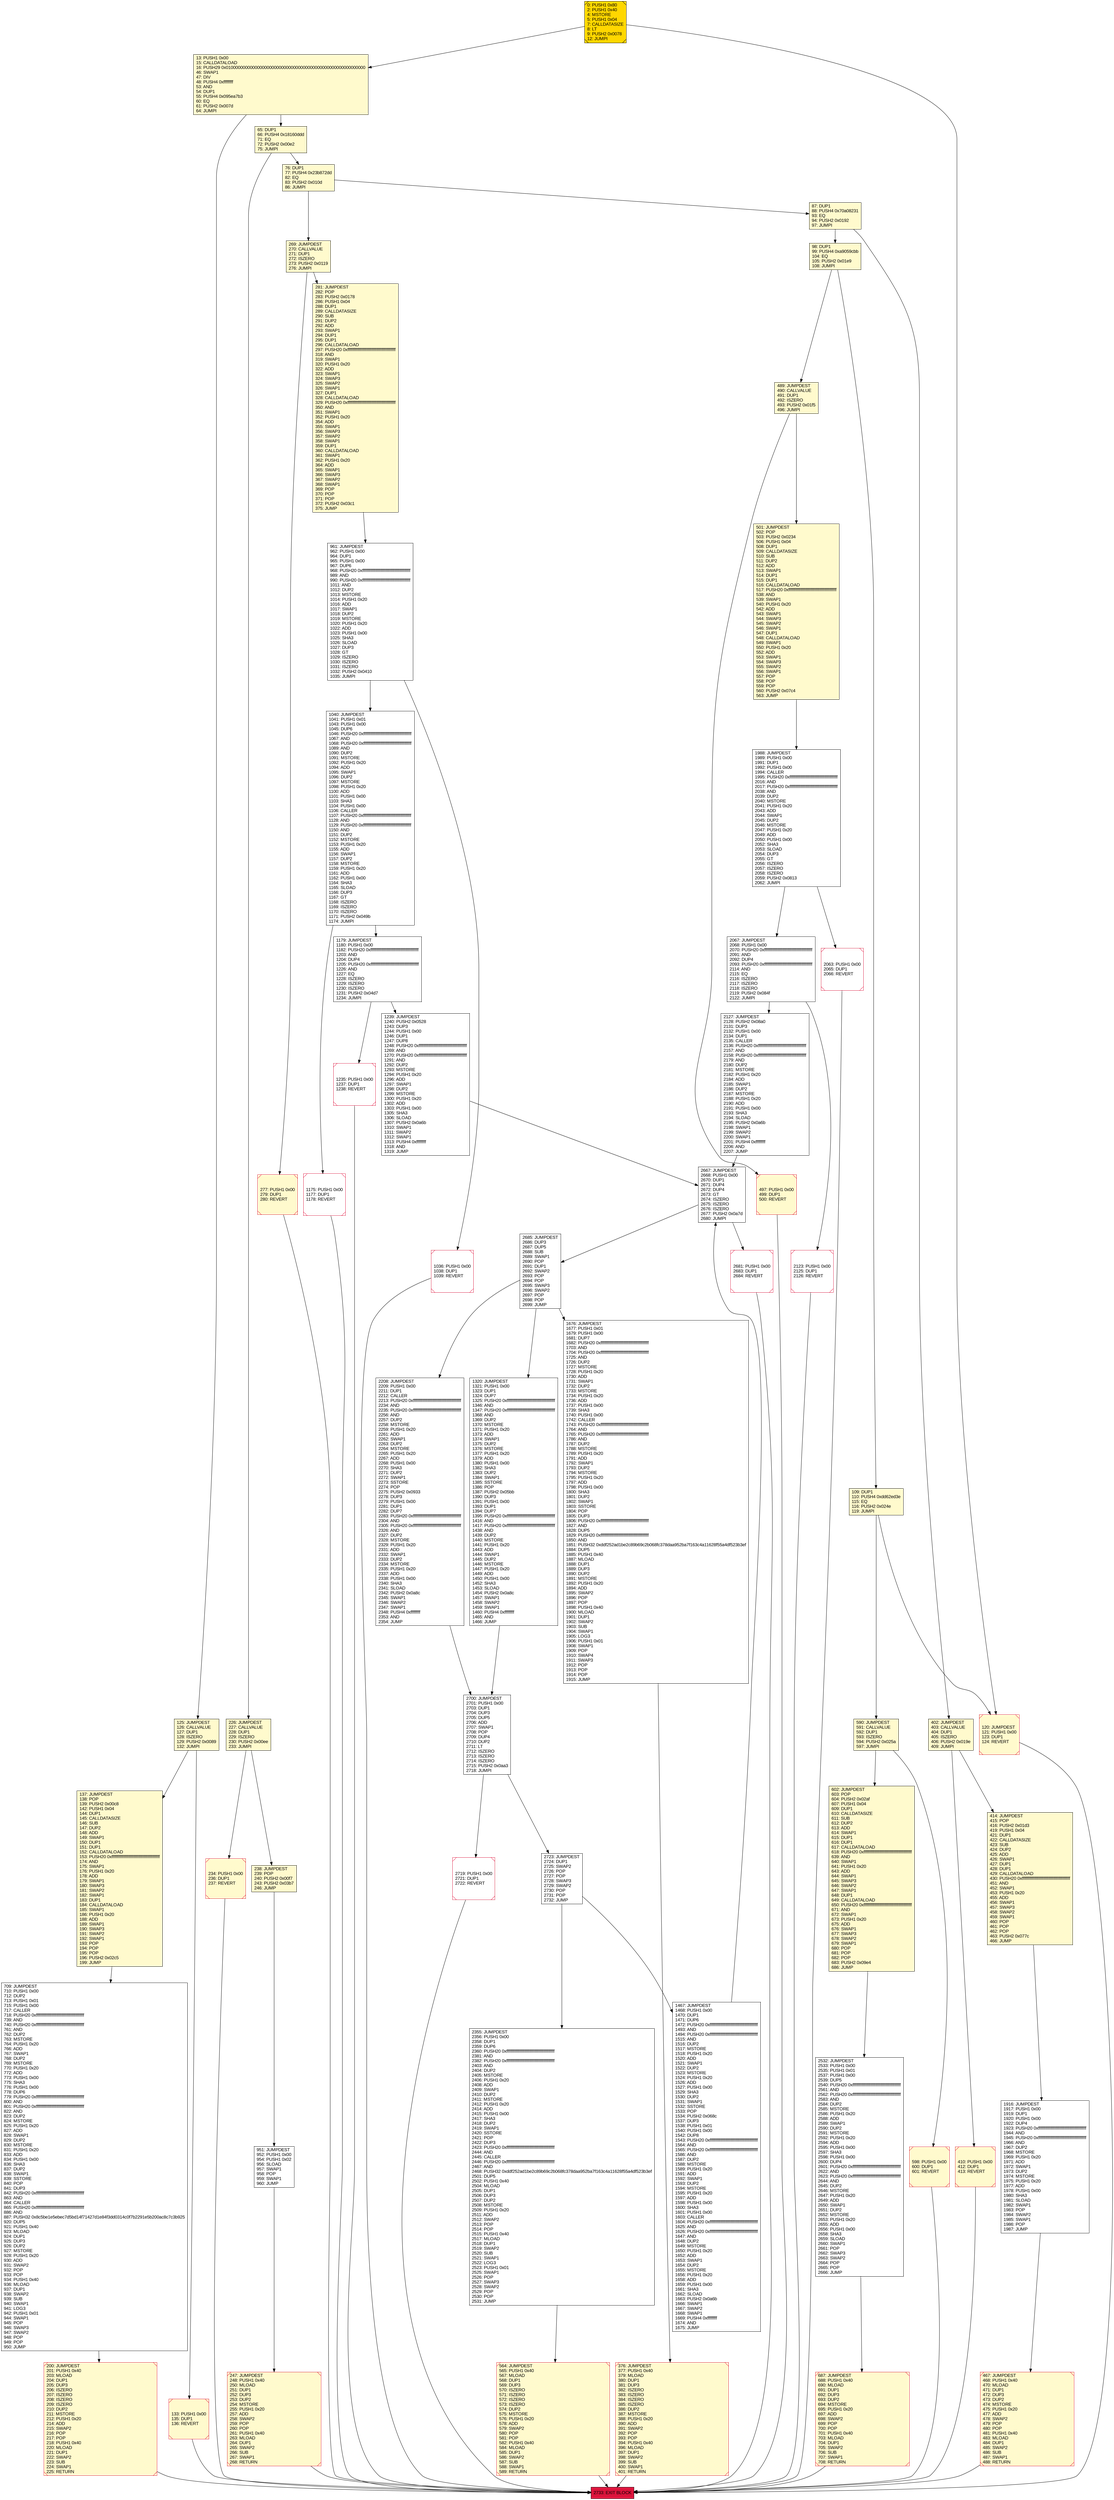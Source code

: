 digraph G {
bgcolor=transparent rankdir=UD;
node [shape=box style=filled color=black fillcolor=white fontname=arial fontcolor=black];
564 [label="564: JUMPDEST\l565: PUSH1 0x40\l567: MLOAD\l568: DUP1\l569: DUP3\l570: ISZERO\l571: ISZERO\l572: ISZERO\l573: ISZERO\l574: DUP2\l575: MSTORE\l576: PUSH1 0x20\l578: ADD\l579: SWAP2\l580: POP\l581: POP\l582: PUSH1 0x40\l584: MLOAD\l585: DUP1\l586: SWAP2\l587: SUB\l588: SWAP1\l589: RETURN\l" fillcolor=lemonchiffon shape=Msquare color=crimson ];
1320 [label="1320: JUMPDEST\l1321: PUSH1 0x00\l1323: DUP1\l1324: DUP7\l1325: PUSH20 0xffffffffffffffffffffffffffffffffffffffff\l1346: AND\l1347: PUSH20 0xffffffffffffffffffffffffffffffffffffffff\l1368: AND\l1369: DUP2\l1370: MSTORE\l1371: PUSH1 0x20\l1373: ADD\l1374: SWAP1\l1375: DUP2\l1376: MSTORE\l1377: PUSH1 0x20\l1379: ADD\l1380: PUSH1 0x00\l1382: SHA3\l1383: DUP2\l1384: SWAP1\l1385: SSTORE\l1386: POP\l1387: PUSH2 0x05bb\l1390: DUP3\l1391: PUSH1 0x00\l1393: DUP1\l1394: DUP7\l1395: PUSH20 0xffffffffffffffffffffffffffffffffffffffff\l1416: AND\l1417: PUSH20 0xffffffffffffffffffffffffffffffffffffffff\l1438: AND\l1439: DUP2\l1440: MSTORE\l1441: PUSH1 0x20\l1443: ADD\l1444: SWAP1\l1445: DUP2\l1446: MSTORE\l1447: PUSH1 0x20\l1449: ADD\l1450: PUSH1 0x00\l1452: SHA3\l1453: SLOAD\l1454: PUSH2 0x0a8c\l1457: SWAP1\l1458: SWAP2\l1459: SWAP1\l1460: PUSH4 0xffffffff\l1465: AND\l1466: JUMP\l" ];
238 [label="238: JUMPDEST\l239: POP\l240: PUSH2 0x00f7\l243: PUSH2 0x03b7\l246: JUMP\l" fillcolor=lemonchiffon ];
1040 [label="1040: JUMPDEST\l1041: PUSH1 0x01\l1043: PUSH1 0x00\l1045: DUP6\l1046: PUSH20 0xffffffffffffffffffffffffffffffffffffffff\l1067: AND\l1068: PUSH20 0xffffffffffffffffffffffffffffffffffffffff\l1089: AND\l1090: DUP2\l1091: MSTORE\l1092: PUSH1 0x20\l1094: ADD\l1095: SWAP1\l1096: DUP2\l1097: MSTORE\l1098: PUSH1 0x20\l1100: ADD\l1101: PUSH1 0x00\l1103: SHA3\l1104: PUSH1 0x00\l1106: CALLER\l1107: PUSH20 0xffffffffffffffffffffffffffffffffffffffff\l1128: AND\l1129: PUSH20 0xffffffffffffffffffffffffffffffffffffffff\l1150: AND\l1151: DUP2\l1152: MSTORE\l1153: PUSH1 0x20\l1155: ADD\l1156: SWAP1\l1157: DUP2\l1158: MSTORE\l1159: PUSH1 0x20\l1161: ADD\l1162: PUSH1 0x00\l1164: SHA3\l1165: SLOAD\l1166: DUP3\l1167: GT\l1168: ISZERO\l1169: ISZERO\l1170: ISZERO\l1171: PUSH2 0x049b\l1174: JUMPI\l" ];
76 [label="76: DUP1\l77: PUSH4 0x23b872dd\l82: EQ\l83: PUSH2 0x010d\l86: JUMPI\l" fillcolor=lemonchiffon ];
2067 [label="2067: JUMPDEST\l2068: PUSH1 0x00\l2070: PUSH20 0xffffffffffffffffffffffffffffffffffffffff\l2091: AND\l2092: DUP4\l2093: PUSH20 0xffffffffffffffffffffffffffffffffffffffff\l2114: AND\l2115: EQ\l2116: ISZERO\l2117: ISZERO\l2118: ISZERO\l2119: PUSH2 0x084f\l2122: JUMPI\l" ];
2208 [label="2208: JUMPDEST\l2209: PUSH1 0x00\l2211: DUP1\l2212: CALLER\l2213: PUSH20 0xffffffffffffffffffffffffffffffffffffffff\l2234: AND\l2235: PUSH20 0xffffffffffffffffffffffffffffffffffffffff\l2256: AND\l2257: DUP2\l2258: MSTORE\l2259: PUSH1 0x20\l2261: ADD\l2262: SWAP1\l2263: DUP2\l2264: MSTORE\l2265: PUSH1 0x20\l2267: ADD\l2268: PUSH1 0x00\l2270: SHA3\l2271: DUP2\l2272: SWAP1\l2273: SSTORE\l2274: POP\l2275: PUSH2 0x0933\l2278: DUP3\l2279: PUSH1 0x00\l2281: DUP1\l2282: DUP7\l2283: PUSH20 0xffffffffffffffffffffffffffffffffffffffff\l2304: AND\l2305: PUSH20 0xffffffffffffffffffffffffffffffffffffffff\l2326: AND\l2327: DUP2\l2328: MSTORE\l2329: PUSH1 0x20\l2331: ADD\l2332: SWAP1\l2333: DUP2\l2334: MSTORE\l2335: PUSH1 0x20\l2337: ADD\l2338: PUSH1 0x00\l2340: SHA3\l2341: SLOAD\l2342: PUSH2 0x0a8c\l2345: SWAP1\l2346: SWAP2\l2347: SWAP1\l2348: PUSH4 0xffffffff\l2353: AND\l2354: JUMP\l" ];
1179 [label="1179: JUMPDEST\l1180: PUSH1 0x00\l1182: PUSH20 0xffffffffffffffffffffffffffffffffffffffff\l1203: AND\l1204: DUP4\l1205: PUSH20 0xffffffffffffffffffffffffffffffffffffffff\l1226: AND\l1227: EQ\l1228: ISZERO\l1229: ISZERO\l1230: ISZERO\l1231: PUSH2 0x04d7\l1234: JUMPI\l" ];
687 [label="687: JUMPDEST\l688: PUSH1 0x40\l690: MLOAD\l691: DUP1\l692: DUP3\l693: DUP2\l694: MSTORE\l695: PUSH1 0x20\l697: ADD\l698: SWAP2\l699: POP\l700: POP\l701: PUSH1 0x40\l703: MLOAD\l704: DUP1\l705: SWAP2\l706: SUB\l707: SWAP1\l708: RETURN\l" fillcolor=lemonchiffon shape=Msquare color=crimson ];
1676 [label="1676: JUMPDEST\l1677: PUSH1 0x01\l1679: PUSH1 0x00\l1681: DUP7\l1682: PUSH20 0xffffffffffffffffffffffffffffffffffffffff\l1703: AND\l1704: PUSH20 0xffffffffffffffffffffffffffffffffffffffff\l1725: AND\l1726: DUP2\l1727: MSTORE\l1728: PUSH1 0x20\l1730: ADD\l1731: SWAP1\l1732: DUP2\l1733: MSTORE\l1734: PUSH1 0x20\l1736: ADD\l1737: PUSH1 0x00\l1739: SHA3\l1740: PUSH1 0x00\l1742: CALLER\l1743: PUSH20 0xffffffffffffffffffffffffffffffffffffffff\l1764: AND\l1765: PUSH20 0xffffffffffffffffffffffffffffffffffffffff\l1786: AND\l1787: DUP2\l1788: MSTORE\l1789: PUSH1 0x20\l1791: ADD\l1792: SWAP1\l1793: DUP2\l1794: MSTORE\l1795: PUSH1 0x20\l1797: ADD\l1798: PUSH1 0x00\l1800: SHA3\l1801: DUP2\l1802: SWAP1\l1803: SSTORE\l1804: POP\l1805: DUP3\l1806: PUSH20 0xffffffffffffffffffffffffffffffffffffffff\l1827: AND\l1828: DUP5\l1829: PUSH20 0xffffffffffffffffffffffffffffffffffffffff\l1850: AND\l1851: PUSH32 0xddf252ad1be2c89b69c2b068fc378daa952ba7f163c4a11628f55a4df523b3ef\l1884: DUP5\l1885: PUSH1 0x40\l1887: MLOAD\l1888: DUP1\l1889: DUP3\l1890: DUP2\l1891: MSTORE\l1892: PUSH1 0x20\l1894: ADD\l1895: SWAP2\l1896: POP\l1897: POP\l1898: PUSH1 0x40\l1900: MLOAD\l1901: DUP1\l1902: SWAP2\l1903: SUB\l1904: SWAP1\l1905: LOG3\l1906: PUSH1 0x01\l1908: SWAP1\l1909: POP\l1910: SWAP4\l1911: SWAP3\l1912: POP\l1913: POP\l1914: POP\l1915: JUMP\l" ];
133 [label="133: PUSH1 0x00\l135: DUP1\l136: REVERT\l" fillcolor=lemonchiffon shape=Msquare color=crimson ];
2667 [label="2667: JUMPDEST\l2668: PUSH1 0x00\l2670: DUP1\l2671: DUP4\l2672: DUP4\l2673: GT\l2674: ISZERO\l2675: ISZERO\l2676: ISZERO\l2677: PUSH2 0x0a7d\l2680: JUMPI\l" ];
87 [label="87: DUP1\l88: PUSH4 0x70a08231\l93: EQ\l94: PUSH2 0x0192\l97: JUMPI\l" fillcolor=lemonchiffon ];
2733 [label="2733: EXIT BLOCK\l" fillcolor=crimson ];
1036 [label="1036: PUSH1 0x00\l1038: DUP1\l1039: REVERT\l" shape=Msquare color=crimson ];
2063 [label="2063: PUSH1 0x00\l2065: DUP1\l2066: REVERT\l" shape=Msquare color=crimson ];
602 [label="602: JUMPDEST\l603: POP\l604: PUSH2 0x02af\l607: PUSH1 0x04\l609: DUP1\l610: CALLDATASIZE\l611: SUB\l612: DUP2\l613: ADD\l614: SWAP1\l615: DUP1\l616: DUP1\l617: CALLDATALOAD\l618: PUSH20 0xffffffffffffffffffffffffffffffffffffffff\l639: AND\l640: SWAP1\l641: PUSH1 0x20\l643: ADD\l644: SWAP1\l645: SWAP3\l646: SWAP2\l647: SWAP1\l648: DUP1\l649: CALLDATALOAD\l650: PUSH20 0xffffffffffffffffffffffffffffffffffffffff\l671: AND\l672: SWAP1\l673: PUSH1 0x20\l675: ADD\l676: SWAP1\l677: SWAP3\l678: SWAP2\l679: SWAP1\l680: POP\l681: POP\l682: POP\l683: PUSH2 0x09e4\l686: JUMP\l" fillcolor=lemonchiffon ];
277 [label="277: PUSH1 0x00\l279: DUP1\l280: REVERT\l" fillcolor=lemonchiffon shape=Msquare color=crimson ];
1175 [label="1175: PUSH1 0x00\l1177: DUP1\l1178: REVERT\l" shape=Msquare color=crimson ];
125 [label="125: JUMPDEST\l126: CALLVALUE\l127: DUP1\l128: ISZERO\l129: PUSH2 0x0089\l132: JUMPI\l" fillcolor=lemonchiffon ];
709 [label="709: JUMPDEST\l710: PUSH1 0x00\l712: DUP2\l713: PUSH1 0x01\l715: PUSH1 0x00\l717: CALLER\l718: PUSH20 0xffffffffffffffffffffffffffffffffffffffff\l739: AND\l740: PUSH20 0xffffffffffffffffffffffffffffffffffffffff\l761: AND\l762: DUP2\l763: MSTORE\l764: PUSH1 0x20\l766: ADD\l767: SWAP1\l768: DUP2\l769: MSTORE\l770: PUSH1 0x20\l772: ADD\l773: PUSH1 0x00\l775: SHA3\l776: PUSH1 0x00\l778: DUP6\l779: PUSH20 0xffffffffffffffffffffffffffffffffffffffff\l800: AND\l801: PUSH20 0xffffffffffffffffffffffffffffffffffffffff\l822: AND\l823: DUP2\l824: MSTORE\l825: PUSH1 0x20\l827: ADD\l828: SWAP1\l829: DUP2\l830: MSTORE\l831: PUSH1 0x20\l833: ADD\l834: PUSH1 0x00\l836: SHA3\l837: DUP2\l838: SWAP1\l839: SSTORE\l840: POP\l841: DUP3\l842: PUSH20 0xffffffffffffffffffffffffffffffffffffffff\l863: AND\l864: CALLER\l865: PUSH20 0xffffffffffffffffffffffffffffffffffffffff\l886: AND\l887: PUSH32 0x8c5be1e5ebec7d5bd14f71427d1e84f3dd0314c0f7b2291e5b200ac8c7c3b925\l920: DUP5\l921: PUSH1 0x40\l923: MLOAD\l924: DUP1\l925: DUP3\l926: DUP2\l927: MSTORE\l928: PUSH1 0x20\l930: ADD\l931: SWAP2\l932: POP\l933: POP\l934: PUSH1 0x40\l936: MLOAD\l937: DUP1\l938: SWAP2\l939: SUB\l940: SWAP1\l941: LOG3\l942: PUSH1 0x01\l944: SWAP1\l945: POP\l946: SWAP3\l947: SWAP2\l948: POP\l949: POP\l950: JUMP\l" ];
0 [label="0: PUSH1 0x80\l2: PUSH1 0x40\l4: MSTORE\l5: PUSH1 0x04\l7: CALLDATASIZE\l8: LT\l9: PUSH2 0x0078\l12: JUMPI\l" fillcolor=lemonchiffon shape=Msquare fillcolor=gold ];
410 [label="410: PUSH1 0x00\l412: DUP1\l413: REVERT\l" fillcolor=lemonchiffon shape=Msquare color=crimson ];
961 [label="961: JUMPDEST\l962: PUSH1 0x00\l964: DUP1\l965: PUSH1 0x00\l967: DUP6\l968: PUSH20 0xffffffffffffffffffffffffffffffffffffffff\l989: AND\l990: PUSH20 0xffffffffffffffffffffffffffffffffffffffff\l1011: AND\l1012: DUP2\l1013: MSTORE\l1014: PUSH1 0x20\l1016: ADD\l1017: SWAP1\l1018: DUP2\l1019: MSTORE\l1020: PUSH1 0x20\l1022: ADD\l1023: PUSH1 0x00\l1025: SHA3\l1026: SLOAD\l1027: DUP3\l1028: GT\l1029: ISZERO\l1030: ISZERO\l1031: ISZERO\l1032: PUSH2 0x0410\l1035: JUMPI\l" ];
1988 [label="1988: JUMPDEST\l1989: PUSH1 0x00\l1991: DUP1\l1992: PUSH1 0x00\l1994: CALLER\l1995: PUSH20 0xffffffffffffffffffffffffffffffffffffffff\l2016: AND\l2017: PUSH20 0xffffffffffffffffffffffffffffffffffffffff\l2038: AND\l2039: DUP2\l2040: MSTORE\l2041: PUSH1 0x20\l2043: ADD\l2044: SWAP1\l2045: DUP2\l2046: MSTORE\l2047: PUSH1 0x20\l2049: ADD\l2050: PUSH1 0x00\l2052: SHA3\l2053: SLOAD\l2054: DUP3\l2055: GT\l2056: ISZERO\l2057: ISZERO\l2058: ISZERO\l2059: PUSH2 0x0813\l2062: JUMPI\l" ];
2719 [label="2719: PUSH1 0x00\l2721: DUP1\l2722: REVERT\l" shape=Msquare color=crimson ];
247 [label="247: JUMPDEST\l248: PUSH1 0x40\l250: MLOAD\l251: DUP1\l252: DUP3\l253: DUP2\l254: MSTORE\l255: PUSH1 0x20\l257: ADD\l258: SWAP2\l259: POP\l260: POP\l261: PUSH1 0x40\l263: MLOAD\l264: DUP1\l265: SWAP2\l266: SUB\l267: SWAP1\l268: RETURN\l" fillcolor=lemonchiffon shape=Msquare color=crimson ];
376 [label="376: JUMPDEST\l377: PUSH1 0x40\l379: MLOAD\l380: DUP1\l381: DUP3\l382: ISZERO\l383: ISZERO\l384: ISZERO\l385: ISZERO\l386: DUP2\l387: MSTORE\l388: PUSH1 0x20\l390: ADD\l391: SWAP2\l392: POP\l393: POP\l394: PUSH1 0x40\l396: MLOAD\l397: DUP1\l398: SWAP2\l399: SUB\l400: SWAP1\l401: RETURN\l" fillcolor=lemonchiffon shape=Msquare color=crimson ];
13 [label="13: PUSH1 0x00\l15: CALLDATALOAD\l16: PUSH29 0x0100000000000000000000000000000000000000000000000000000000\l46: SWAP1\l47: DIV\l48: PUSH4 0xffffffff\l53: AND\l54: DUP1\l55: PUSH4 0x095ea7b3\l60: EQ\l61: PUSH2 0x007d\l64: JUMPI\l" fillcolor=lemonchiffon ];
234 [label="234: PUSH1 0x00\l236: DUP1\l237: REVERT\l" fillcolor=lemonchiffon shape=Msquare color=crimson ];
489 [label="489: JUMPDEST\l490: CALLVALUE\l491: DUP1\l492: ISZERO\l493: PUSH2 0x01f5\l496: JUMPI\l" fillcolor=lemonchiffon ];
2723 [label="2723: JUMPDEST\l2724: DUP1\l2725: SWAP2\l2726: POP\l2727: POP\l2728: SWAP3\l2729: SWAP2\l2730: POP\l2731: POP\l2732: JUMP\l" ];
497 [label="497: PUSH1 0x00\l499: DUP1\l500: REVERT\l" fillcolor=lemonchiffon shape=Msquare color=crimson ];
2700 [label="2700: JUMPDEST\l2701: PUSH1 0x00\l2703: DUP1\l2704: DUP3\l2705: DUP5\l2706: ADD\l2707: SWAP1\l2708: POP\l2709: DUP4\l2710: DUP2\l2711: LT\l2712: ISZERO\l2713: ISZERO\l2714: ISZERO\l2715: PUSH2 0x0aa3\l2718: JUMPI\l" ];
1467 [label="1467: JUMPDEST\l1468: PUSH1 0x00\l1470: DUP1\l1471: DUP6\l1472: PUSH20 0xffffffffffffffffffffffffffffffffffffffff\l1493: AND\l1494: PUSH20 0xffffffffffffffffffffffffffffffffffffffff\l1515: AND\l1516: DUP2\l1517: MSTORE\l1518: PUSH1 0x20\l1520: ADD\l1521: SWAP1\l1522: DUP2\l1523: MSTORE\l1524: PUSH1 0x20\l1526: ADD\l1527: PUSH1 0x00\l1529: SHA3\l1530: DUP2\l1531: SWAP1\l1532: SSTORE\l1533: POP\l1534: PUSH2 0x068c\l1537: DUP3\l1538: PUSH1 0x01\l1540: PUSH1 0x00\l1542: DUP8\l1543: PUSH20 0xffffffffffffffffffffffffffffffffffffffff\l1564: AND\l1565: PUSH20 0xffffffffffffffffffffffffffffffffffffffff\l1586: AND\l1587: DUP2\l1588: MSTORE\l1589: PUSH1 0x20\l1591: ADD\l1592: SWAP1\l1593: DUP2\l1594: MSTORE\l1595: PUSH1 0x20\l1597: ADD\l1598: PUSH1 0x00\l1600: SHA3\l1601: PUSH1 0x00\l1603: CALLER\l1604: PUSH20 0xffffffffffffffffffffffffffffffffffffffff\l1625: AND\l1626: PUSH20 0xffffffffffffffffffffffffffffffffffffffff\l1647: AND\l1648: DUP2\l1649: MSTORE\l1650: PUSH1 0x20\l1652: ADD\l1653: SWAP1\l1654: DUP2\l1655: MSTORE\l1656: PUSH1 0x20\l1658: ADD\l1659: PUSH1 0x00\l1661: SHA3\l1662: SLOAD\l1663: PUSH2 0x0a6b\l1666: SWAP1\l1667: SWAP2\l1668: SWAP1\l1669: PUSH4 0xffffffff\l1674: AND\l1675: JUMP\l" ];
281 [label="281: JUMPDEST\l282: POP\l283: PUSH2 0x0178\l286: PUSH1 0x04\l288: DUP1\l289: CALLDATASIZE\l290: SUB\l291: DUP2\l292: ADD\l293: SWAP1\l294: DUP1\l295: DUP1\l296: CALLDATALOAD\l297: PUSH20 0xffffffffffffffffffffffffffffffffffffffff\l318: AND\l319: SWAP1\l320: PUSH1 0x20\l322: ADD\l323: SWAP1\l324: SWAP3\l325: SWAP2\l326: SWAP1\l327: DUP1\l328: CALLDATALOAD\l329: PUSH20 0xffffffffffffffffffffffffffffffffffffffff\l350: AND\l351: SWAP1\l352: PUSH1 0x20\l354: ADD\l355: SWAP1\l356: SWAP3\l357: SWAP2\l358: SWAP1\l359: DUP1\l360: CALLDATALOAD\l361: SWAP1\l362: PUSH1 0x20\l364: ADD\l365: SWAP1\l366: SWAP3\l367: SWAP2\l368: SWAP1\l369: POP\l370: POP\l371: POP\l372: PUSH2 0x03c1\l375: JUMP\l" fillcolor=lemonchiffon ];
2681 [label="2681: PUSH1 0x00\l2683: DUP1\l2684: REVERT\l" shape=Msquare color=crimson ];
402 [label="402: JUMPDEST\l403: CALLVALUE\l404: DUP1\l405: ISZERO\l406: PUSH2 0x019e\l409: JUMPI\l" fillcolor=lemonchiffon ];
98 [label="98: DUP1\l99: PUSH4 0xa9059cbb\l104: EQ\l105: PUSH2 0x01e9\l108: JUMPI\l" fillcolor=lemonchiffon ];
467 [label="467: JUMPDEST\l468: PUSH1 0x40\l470: MLOAD\l471: DUP1\l472: DUP3\l473: DUP2\l474: MSTORE\l475: PUSH1 0x20\l477: ADD\l478: SWAP2\l479: POP\l480: POP\l481: PUSH1 0x40\l483: MLOAD\l484: DUP1\l485: SWAP2\l486: SUB\l487: SWAP1\l488: RETURN\l" fillcolor=lemonchiffon shape=Msquare color=crimson ];
2532 [label="2532: JUMPDEST\l2533: PUSH1 0x00\l2535: PUSH1 0x01\l2537: PUSH1 0x00\l2539: DUP5\l2540: PUSH20 0xffffffffffffffffffffffffffffffffffffffff\l2561: AND\l2562: PUSH20 0xffffffffffffffffffffffffffffffffffffffff\l2583: AND\l2584: DUP2\l2585: MSTORE\l2586: PUSH1 0x20\l2588: ADD\l2589: SWAP1\l2590: DUP2\l2591: MSTORE\l2592: PUSH1 0x20\l2594: ADD\l2595: PUSH1 0x00\l2597: SHA3\l2598: PUSH1 0x00\l2600: DUP4\l2601: PUSH20 0xffffffffffffffffffffffffffffffffffffffff\l2622: AND\l2623: PUSH20 0xffffffffffffffffffffffffffffffffffffffff\l2644: AND\l2645: DUP2\l2646: MSTORE\l2647: PUSH1 0x20\l2649: ADD\l2650: SWAP1\l2651: DUP2\l2652: MSTORE\l2653: PUSH1 0x20\l2655: ADD\l2656: PUSH1 0x00\l2658: SHA3\l2659: SLOAD\l2660: SWAP1\l2661: POP\l2662: SWAP3\l2663: SWAP2\l2664: POP\l2665: POP\l2666: JUMP\l" ];
269 [label="269: JUMPDEST\l270: CALLVALUE\l271: DUP1\l272: ISZERO\l273: PUSH2 0x0119\l276: JUMPI\l" fillcolor=lemonchiffon ];
137 [label="137: JUMPDEST\l138: POP\l139: PUSH2 0x00c8\l142: PUSH1 0x04\l144: DUP1\l145: CALLDATASIZE\l146: SUB\l147: DUP2\l148: ADD\l149: SWAP1\l150: DUP1\l151: DUP1\l152: CALLDATALOAD\l153: PUSH20 0xffffffffffffffffffffffffffffffffffffffff\l174: AND\l175: SWAP1\l176: PUSH1 0x20\l178: ADD\l179: SWAP1\l180: SWAP3\l181: SWAP2\l182: SWAP1\l183: DUP1\l184: CALLDATALOAD\l185: SWAP1\l186: PUSH1 0x20\l188: ADD\l189: SWAP1\l190: SWAP3\l191: SWAP2\l192: SWAP1\l193: POP\l194: POP\l195: POP\l196: PUSH2 0x02c5\l199: JUMP\l" fillcolor=lemonchiffon ];
226 [label="226: JUMPDEST\l227: CALLVALUE\l228: DUP1\l229: ISZERO\l230: PUSH2 0x00ee\l233: JUMPI\l" fillcolor=lemonchiffon ];
109 [label="109: DUP1\l110: PUSH4 0xdd62ed3e\l115: EQ\l116: PUSH2 0x024e\l119: JUMPI\l" fillcolor=lemonchiffon ];
1916 [label="1916: JUMPDEST\l1917: PUSH1 0x00\l1919: DUP1\l1920: PUSH1 0x00\l1922: DUP4\l1923: PUSH20 0xffffffffffffffffffffffffffffffffffffffff\l1944: AND\l1945: PUSH20 0xffffffffffffffffffffffffffffffffffffffff\l1966: AND\l1967: DUP2\l1968: MSTORE\l1969: PUSH1 0x20\l1971: ADD\l1972: SWAP1\l1973: DUP2\l1974: MSTORE\l1975: PUSH1 0x20\l1977: ADD\l1978: PUSH1 0x00\l1980: SHA3\l1981: SLOAD\l1982: SWAP1\l1983: POP\l1984: SWAP2\l1985: SWAP1\l1986: POP\l1987: JUMP\l" ];
2123 [label="2123: PUSH1 0x00\l2125: DUP1\l2126: REVERT\l" shape=Msquare color=crimson ];
1239 [label="1239: JUMPDEST\l1240: PUSH2 0x0528\l1243: DUP3\l1244: PUSH1 0x00\l1246: DUP1\l1247: DUP8\l1248: PUSH20 0xffffffffffffffffffffffffffffffffffffffff\l1269: AND\l1270: PUSH20 0xffffffffffffffffffffffffffffffffffffffff\l1291: AND\l1292: DUP2\l1293: MSTORE\l1294: PUSH1 0x20\l1296: ADD\l1297: SWAP1\l1298: DUP2\l1299: MSTORE\l1300: PUSH1 0x20\l1302: ADD\l1303: PUSH1 0x00\l1305: SHA3\l1306: SLOAD\l1307: PUSH2 0x0a6b\l1310: SWAP1\l1311: SWAP2\l1312: SWAP1\l1313: PUSH4 0xffffffff\l1318: AND\l1319: JUMP\l" ];
2355 [label="2355: JUMPDEST\l2356: PUSH1 0x00\l2358: DUP1\l2359: DUP6\l2360: PUSH20 0xffffffffffffffffffffffffffffffffffffffff\l2381: AND\l2382: PUSH20 0xffffffffffffffffffffffffffffffffffffffff\l2403: AND\l2404: DUP2\l2405: MSTORE\l2406: PUSH1 0x20\l2408: ADD\l2409: SWAP1\l2410: DUP2\l2411: MSTORE\l2412: PUSH1 0x20\l2414: ADD\l2415: PUSH1 0x00\l2417: SHA3\l2418: DUP2\l2419: SWAP1\l2420: SSTORE\l2421: POP\l2422: DUP3\l2423: PUSH20 0xffffffffffffffffffffffffffffffffffffffff\l2444: AND\l2445: CALLER\l2446: PUSH20 0xffffffffffffffffffffffffffffffffffffffff\l2467: AND\l2468: PUSH32 0xddf252ad1be2c89b69c2b068fc378daa952ba7f163c4a11628f55a4df523b3ef\l2501: DUP5\l2502: PUSH1 0x40\l2504: MLOAD\l2505: DUP1\l2506: DUP3\l2507: DUP2\l2508: MSTORE\l2509: PUSH1 0x20\l2511: ADD\l2512: SWAP2\l2513: POP\l2514: POP\l2515: PUSH1 0x40\l2517: MLOAD\l2518: DUP1\l2519: SWAP2\l2520: SUB\l2521: SWAP1\l2522: LOG3\l2523: PUSH1 0x01\l2525: SWAP1\l2526: POP\l2527: SWAP3\l2528: SWAP2\l2529: POP\l2530: POP\l2531: JUMP\l" ];
2127 [label="2127: JUMPDEST\l2128: PUSH2 0x08a0\l2131: DUP3\l2132: PUSH1 0x00\l2134: DUP1\l2135: CALLER\l2136: PUSH20 0xffffffffffffffffffffffffffffffffffffffff\l2157: AND\l2158: PUSH20 0xffffffffffffffffffffffffffffffffffffffff\l2179: AND\l2180: DUP2\l2181: MSTORE\l2182: PUSH1 0x20\l2184: ADD\l2185: SWAP1\l2186: DUP2\l2187: MSTORE\l2188: PUSH1 0x20\l2190: ADD\l2191: PUSH1 0x00\l2193: SHA3\l2194: SLOAD\l2195: PUSH2 0x0a6b\l2198: SWAP1\l2199: SWAP2\l2200: SWAP1\l2201: PUSH4 0xffffffff\l2206: AND\l2207: JUMP\l" ];
65 [label="65: DUP1\l66: PUSH4 0x18160ddd\l71: EQ\l72: PUSH2 0x00e2\l75: JUMPI\l" fillcolor=lemonchiffon ];
1235 [label="1235: PUSH1 0x00\l1237: DUP1\l1238: REVERT\l" shape=Msquare color=crimson ];
590 [label="590: JUMPDEST\l591: CALLVALUE\l592: DUP1\l593: ISZERO\l594: PUSH2 0x025a\l597: JUMPI\l" fillcolor=lemonchiffon ];
414 [label="414: JUMPDEST\l415: POP\l416: PUSH2 0x01d3\l419: PUSH1 0x04\l421: DUP1\l422: CALLDATASIZE\l423: SUB\l424: DUP2\l425: ADD\l426: SWAP1\l427: DUP1\l428: DUP1\l429: CALLDATALOAD\l430: PUSH20 0xffffffffffffffffffffffffffffffffffffffff\l451: AND\l452: SWAP1\l453: PUSH1 0x20\l455: ADD\l456: SWAP1\l457: SWAP3\l458: SWAP2\l459: SWAP1\l460: POP\l461: POP\l462: POP\l463: PUSH2 0x077c\l466: JUMP\l" fillcolor=lemonchiffon ];
200 [label="200: JUMPDEST\l201: PUSH1 0x40\l203: MLOAD\l204: DUP1\l205: DUP3\l206: ISZERO\l207: ISZERO\l208: ISZERO\l209: ISZERO\l210: DUP2\l211: MSTORE\l212: PUSH1 0x20\l214: ADD\l215: SWAP2\l216: POP\l217: POP\l218: PUSH1 0x40\l220: MLOAD\l221: DUP1\l222: SWAP2\l223: SUB\l224: SWAP1\l225: RETURN\l" fillcolor=lemonchiffon shape=Msquare color=crimson ];
2685 [label="2685: JUMPDEST\l2686: DUP3\l2687: DUP5\l2688: SUB\l2689: SWAP1\l2690: POP\l2691: DUP1\l2692: SWAP2\l2693: POP\l2694: POP\l2695: SWAP3\l2696: SWAP2\l2697: POP\l2698: POP\l2699: JUMP\l" ];
598 [label="598: PUSH1 0x00\l600: DUP1\l601: REVERT\l" fillcolor=lemonchiffon shape=Msquare color=crimson ];
501 [label="501: JUMPDEST\l502: POP\l503: PUSH2 0x0234\l506: PUSH1 0x04\l508: DUP1\l509: CALLDATASIZE\l510: SUB\l511: DUP2\l512: ADD\l513: SWAP1\l514: DUP1\l515: DUP1\l516: CALLDATALOAD\l517: PUSH20 0xffffffffffffffffffffffffffffffffffffffff\l538: AND\l539: SWAP1\l540: PUSH1 0x20\l542: ADD\l543: SWAP1\l544: SWAP3\l545: SWAP2\l546: SWAP1\l547: DUP1\l548: CALLDATALOAD\l549: SWAP1\l550: PUSH1 0x20\l552: ADD\l553: SWAP1\l554: SWAP3\l555: SWAP2\l556: SWAP1\l557: POP\l558: POP\l559: POP\l560: PUSH2 0x07c4\l563: JUMP\l" fillcolor=lemonchiffon ];
120 [label="120: JUMPDEST\l121: PUSH1 0x00\l123: DUP1\l124: REVERT\l" fillcolor=lemonchiffon shape=Msquare color=crimson ];
951 [label="951: JUMPDEST\l952: PUSH1 0x00\l954: PUSH1 0x02\l956: SLOAD\l957: SWAP1\l958: POP\l959: SWAP1\l960: JUMP\l" ];
1036 -> 2733;
2063 -> 2733;
590 -> 598;
65 -> 226;
1916 -> 467;
133 -> 2733;
1988 -> 2063;
961 -> 1036;
98 -> 489;
2719 -> 2733;
109 -> 120;
410 -> 2733;
1040 -> 1179;
277 -> 2733;
109 -> 590;
414 -> 1916;
1175 -> 2733;
125 -> 133;
2723 -> 1467;
489 -> 497;
2700 -> 2723;
2723 -> 2355;
564 -> 2733;
13 -> 65;
76 -> 87;
402 -> 414;
226 -> 234;
1988 -> 2067;
687 -> 2733;
269 -> 281;
961 -> 1040;
98 -> 109;
489 -> 501;
1040 -> 1175;
951 -> 247;
590 -> 602;
2208 -> 2700;
501 -> 1988;
0 -> 120;
2123 -> 2733;
2127 -> 2667;
1239 -> 2667;
467 -> 2733;
709 -> 200;
120 -> 2733;
602 -> 2532;
269 -> 277;
2667 -> 2685;
2685 -> 1676;
200 -> 2733;
598 -> 2733;
1320 -> 2700;
137 -> 709;
125 -> 137;
1235 -> 2733;
65 -> 76;
402 -> 410;
2355 -> 564;
2685 -> 2208;
234 -> 2733;
1676 -> 376;
247 -> 2733;
376 -> 2733;
76 -> 269;
226 -> 238;
281 -> 961;
1179 -> 1235;
2700 -> 2719;
238 -> 951;
1467 -> 2667;
1179 -> 1239;
2681 -> 2733;
87 -> 98;
2067 -> 2123;
0 -> 13;
87 -> 402;
497 -> 2733;
2067 -> 2127;
2667 -> 2681;
13 -> 125;
2532 -> 687;
2685 -> 1320;
}